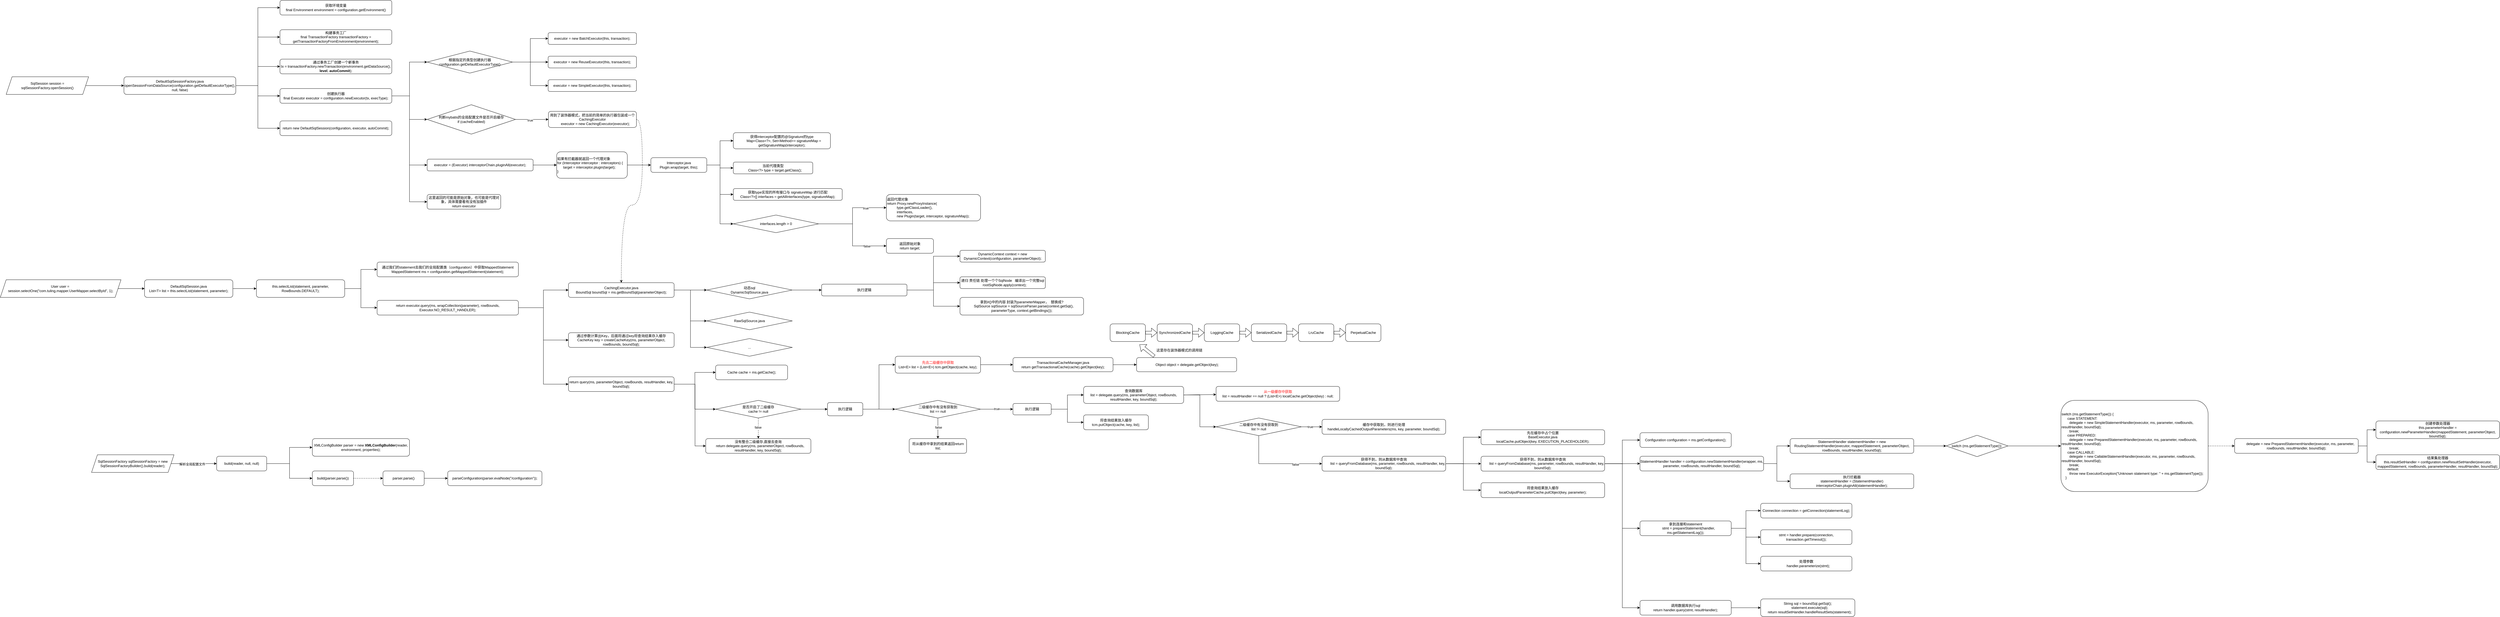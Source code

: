 <mxfile version="16.2.2" type="github">
  <diagram id="3BT-AjpINTrtdqSdUJcH" name="第 1 页">
    <mxGraphModel dx="3390" dy="667" grid="1" gridSize="10" guides="1" tooltips="1" connect="1" arrows="1" fold="1" page="1" pageScale="1" pageWidth="2339" pageHeight="3300" math="0" shadow="0">
      <root>
        <mxCell id="0" />
        <mxCell id="1" parent="0" />
        <mxCell id="WJADcjosmOGT2jdmS7W--5" style="edgeStyle=orthogonalEdgeStyle;rounded=0;orthogonalLoop=1;jettySize=auto;html=1;exitX=1;exitY=0.5;exitDx=0;exitDy=0;" edge="1" parent="1" source="WJADcjosmOGT2jdmS7W--1" target="WJADcjosmOGT2jdmS7W--4">
          <mxGeometry relative="1" as="geometry" />
        </mxCell>
        <mxCell id="WJADcjosmOGT2jdmS7W--15" value="解析全局配置文件" style="edgeLabel;html=1;align=center;verticalAlign=middle;resizable=0;points=[];" vertex="1" connectable="0" parent="WJADcjosmOGT2jdmS7W--5">
          <mxGeometry x="-0.078" y="-2" relative="1" as="geometry">
            <mxPoint as="offset" />
          </mxGeometry>
        </mxCell>
        <mxCell id="WJADcjosmOGT2jdmS7W--1" value="SqlSessionFactory sqlSessionFactory = new SqlSessionFactoryBuilder().build(reader);" style="shape=parallelogram;perimeter=parallelogramPerimeter;whiteSpace=wrap;html=1;fixedSize=1;" vertex="1" parent="1">
          <mxGeometry x="110" y="2005" width="280" height="60" as="geometry" />
        </mxCell>
        <mxCell id="WJADcjosmOGT2jdmS7W--7" style="edgeStyle=orthogonalEdgeStyle;rounded=0;orthogonalLoop=1;jettySize=auto;html=1;exitX=1;exitY=0.5;exitDx=0;exitDy=0;entryX=0;entryY=0.5;entryDx=0;entryDy=0;" edge="1" parent="1" source="WJADcjosmOGT2jdmS7W--4" target="WJADcjosmOGT2jdmS7W--6">
          <mxGeometry relative="1" as="geometry" />
        </mxCell>
        <mxCell id="WJADcjosmOGT2jdmS7W--9" style="edgeStyle=orthogonalEdgeStyle;rounded=0;orthogonalLoop=1;jettySize=auto;html=1;exitX=1;exitY=0.5;exitDx=0;exitDy=0;entryX=0;entryY=0.5;entryDx=0;entryDy=0;" edge="1" parent="1" source="WJADcjosmOGT2jdmS7W--4" target="WJADcjosmOGT2jdmS7W--8">
          <mxGeometry relative="1" as="geometry" />
        </mxCell>
        <mxCell id="WJADcjosmOGT2jdmS7W--4" value="build(reader, null, null)" style="rounded=1;whiteSpace=wrap;html=1;" vertex="1" parent="1">
          <mxGeometry x="535" y="2010" width="170" height="50" as="geometry" />
        </mxCell>
        <mxCell id="WJADcjosmOGT2jdmS7W--6" value="XMLConfigBuilder parser = new &lt;b&gt;XMLConfigBuilder&lt;/b&gt;(reader, environment, properties);" style="rounded=1;whiteSpace=wrap;html=1;" vertex="1" parent="1">
          <mxGeometry x="860" y="1950" width="330" height="60" as="geometry" />
        </mxCell>
        <mxCell id="WJADcjosmOGT2jdmS7W--12" style="edgeStyle=orthogonalEdgeStyle;rounded=0;orthogonalLoop=1;jettySize=auto;html=1;exitX=1;exitY=0.5;exitDx=0;exitDy=0;dashed=1;" edge="1" parent="1" source="WJADcjosmOGT2jdmS7W--8" target="WJADcjosmOGT2jdmS7W--10">
          <mxGeometry relative="1" as="geometry" />
        </mxCell>
        <mxCell id="WJADcjosmOGT2jdmS7W--8" value="build(parser.parse())" style="rounded=1;whiteSpace=wrap;html=1;" vertex="1" parent="1">
          <mxGeometry x="860" y="2060" width="140" height="50" as="geometry" />
        </mxCell>
        <mxCell id="WJADcjosmOGT2jdmS7W--14" style="edgeStyle=orthogonalEdgeStyle;rounded=0;orthogonalLoop=1;jettySize=auto;html=1;exitX=1;exitY=0.5;exitDx=0;exitDy=0;entryX=0;entryY=0.5;entryDx=0;entryDy=0;" edge="1" parent="1" source="WJADcjosmOGT2jdmS7W--10" target="WJADcjosmOGT2jdmS7W--13">
          <mxGeometry relative="1" as="geometry" />
        </mxCell>
        <mxCell id="WJADcjosmOGT2jdmS7W--10" value="parser.parse()" style="rounded=1;whiteSpace=wrap;html=1;" vertex="1" parent="1">
          <mxGeometry x="1100" y="2060" width="140" height="50" as="geometry" />
        </mxCell>
        <mxCell id="WJADcjosmOGT2jdmS7W--13" value="parseConfiguration(parser.evalNode(&quot;/configuration&quot;));" style="rounded=1;whiteSpace=wrap;html=1;" vertex="1" parent="1">
          <mxGeometry x="1320" y="2060" width="320" height="50" as="geometry" />
        </mxCell>
        <mxCell id="WJADcjosmOGT2jdmS7W--18" style="edgeStyle=orthogonalEdgeStyle;rounded=0;orthogonalLoop=1;jettySize=auto;html=1;exitX=1;exitY=0.5;exitDx=0;exitDy=0;entryX=0;entryY=0.5;entryDx=0;entryDy=0;" edge="1" parent="1" source="WJADcjosmOGT2jdmS7W--16" target="WJADcjosmOGT2jdmS7W--17">
          <mxGeometry relative="1" as="geometry" />
        </mxCell>
        <mxCell id="WJADcjosmOGT2jdmS7W--16" value="SqlSession session = sqlSessionFactory.openSession()" style="shape=parallelogram;perimeter=parallelogramPerimeter;whiteSpace=wrap;html=1;fixedSize=1;" vertex="1" parent="1">
          <mxGeometry x="-180" y="720" width="280" height="60" as="geometry" />
        </mxCell>
        <mxCell id="WJADcjosmOGT2jdmS7W--20" style="edgeStyle=orthogonalEdgeStyle;rounded=0;orthogonalLoop=1;jettySize=auto;html=1;exitX=1;exitY=0.5;exitDx=0;exitDy=0;entryX=0;entryY=0.5;entryDx=0;entryDy=0;" edge="1" parent="1" source="WJADcjosmOGT2jdmS7W--17" target="WJADcjosmOGT2jdmS7W--19">
          <mxGeometry relative="1" as="geometry" />
        </mxCell>
        <mxCell id="WJADcjosmOGT2jdmS7W--22" style="edgeStyle=orthogonalEdgeStyle;rounded=0;orthogonalLoop=1;jettySize=auto;html=1;exitX=1;exitY=0.5;exitDx=0;exitDy=0;entryX=0;entryY=0.5;entryDx=0;entryDy=0;" edge="1" parent="1" source="WJADcjosmOGT2jdmS7W--17" target="WJADcjosmOGT2jdmS7W--21">
          <mxGeometry relative="1" as="geometry" />
        </mxCell>
        <mxCell id="WJADcjosmOGT2jdmS7W--24" style="edgeStyle=orthogonalEdgeStyle;rounded=0;orthogonalLoop=1;jettySize=auto;html=1;exitX=1;exitY=0.5;exitDx=0;exitDy=0;entryX=0;entryY=0.5;entryDx=0;entryDy=0;" edge="1" parent="1" source="WJADcjosmOGT2jdmS7W--17" target="WJADcjosmOGT2jdmS7W--23">
          <mxGeometry relative="1" as="geometry" />
        </mxCell>
        <mxCell id="WJADcjosmOGT2jdmS7W--27" style="edgeStyle=orthogonalEdgeStyle;rounded=0;orthogonalLoop=1;jettySize=auto;html=1;exitX=1;exitY=0.5;exitDx=0;exitDy=0;" edge="1" parent="1" source="WJADcjosmOGT2jdmS7W--17" target="WJADcjosmOGT2jdmS7W--25">
          <mxGeometry relative="1" as="geometry" />
        </mxCell>
        <mxCell id="WJADcjosmOGT2jdmS7W--28" style="edgeStyle=orthogonalEdgeStyle;rounded=0;orthogonalLoop=1;jettySize=auto;html=1;exitX=1;exitY=0.5;exitDx=0;exitDy=0;entryX=0;entryY=0.5;entryDx=0;entryDy=0;" edge="1" parent="1" source="WJADcjosmOGT2jdmS7W--17" target="WJADcjosmOGT2jdmS7W--26">
          <mxGeometry relative="1" as="geometry" />
        </mxCell>
        <mxCell id="WJADcjosmOGT2jdmS7W--17" value="DefaultSqlSessionFactory.java&lt;br&gt;openSessionFromDataSource(configuration.getDefaultExecutorType(), null, false)" style="rounded=1;whiteSpace=wrap;html=1;" vertex="1" parent="1">
          <mxGeometry x="220" y="720" width="380" height="60" as="geometry" />
        </mxCell>
        <mxCell id="WJADcjosmOGT2jdmS7W--19" value="获取环境变量&lt;br&gt;final Environment environment = configuration.getEnvironment()" style="rounded=1;whiteSpace=wrap;html=1;" vertex="1" parent="1">
          <mxGeometry x="750" y="460" width="380" height="50" as="geometry" />
        </mxCell>
        <mxCell id="WJADcjosmOGT2jdmS7W--21" value="构建事务工厂&lt;br&gt;final TransactionFactory transactionFactory = getTransactionFactoryFromEnvironment(environment);" style="rounded=1;whiteSpace=wrap;html=1;" vertex="1" parent="1">
          <mxGeometry x="750" y="560" width="380" height="50" as="geometry" />
        </mxCell>
        <mxCell id="WJADcjosmOGT2jdmS7W--23" value="通过事务工厂创建一个新事务&lt;br&gt;tx = transactionFactory.newTransaction(environment.getDataSource(), &lt;b&gt;level&lt;/b&gt;, &lt;b&gt;autoCommit&lt;/b&gt;);" style="rounded=1;whiteSpace=wrap;html=1;" vertex="1" parent="1">
          <mxGeometry x="750" y="660" width="380" height="50" as="geometry" />
        </mxCell>
        <mxCell id="WJADcjosmOGT2jdmS7W--30" style="edgeStyle=orthogonalEdgeStyle;rounded=0;orthogonalLoop=1;jettySize=auto;html=1;exitX=1;exitY=0.5;exitDx=0;exitDy=0;entryX=0;entryY=0.5;entryDx=0;entryDy=0;" edge="1" parent="1" source="WJADcjosmOGT2jdmS7W--25" target="WJADcjosmOGT2jdmS7W--31">
          <mxGeometry relative="1" as="geometry" />
        </mxCell>
        <mxCell id="WJADcjosmOGT2jdmS7W--38" style="edgeStyle=orthogonalEdgeStyle;rounded=0;orthogonalLoop=1;jettySize=auto;html=1;exitX=1;exitY=0.5;exitDx=0;exitDy=0;entryX=0;entryY=0.5;entryDx=0;entryDy=0;" edge="1" parent="1" source="WJADcjosmOGT2jdmS7W--25" target="WJADcjosmOGT2jdmS7W--37">
          <mxGeometry relative="1" as="geometry" />
        </mxCell>
        <mxCell id="WJADcjosmOGT2jdmS7W--44" style="edgeStyle=orthogonalEdgeStyle;rounded=0;orthogonalLoop=1;jettySize=auto;html=1;exitX=1;exitY=0.5;exitDx=0;exitDy=0;entryX=0;entryY=0.5;entryDx=0;entryDy=0;" edge="1" parent="1" source="WJADcjosmOGT2jdmS7W--25" target="WJADcjosmOGT2jdmS7W--45">
          <mxGeometry relative="1" as="geometry">
            <mxPoint x="1380" y="1060" as="targetPoint" />
          </mxGeometry>
        </mxCell>
        <mxCell id="WJADcjosmOGT2jdmS7W--65" style="edgeStyle=orthogonalEdgeStyle;rounded=0;orthogonalLoop=1;jettySize=auto;html=1;exitX=1;exitY=0.5;exitDx=0;exitDy=0;entryX=0;entryY=0.5;entryDx=0;entryDy=0;" edge="1" parent="1" source="WJADcjosmOGT2jdmS7W--25" target="WJADcjosmOGT2jdmS7W--64">
          <mxGeometry relative="1" as="geometry" />
        </mxCell>
        <mxCell id="WJADcjosmOGT2jdmS7W--25" value="创建执行器&lt;br&gt;final Executor executor = configuration.newExecutor(tx, execType);" style="rounded=1;whiteSpace=wrap;html=1;" vertex="1" parent="1">
          <mxGeometry x="750" y="760" width="380" height="50" as="geometry" />
        </mxCell>
        <mxCell id="WJADcjosmOGT2jdmS7W--26" value="return new DefaultSqlSession(configuration, executor, autoCommit);" style="rounded=1;whiteSpace=wrap;html=1;" vertex="1" parent="1">
          <mxGeometry x="750" y="870" width="380" height="50" as="geometry" />
        </mxCell>
        <mxCell id="WJADcjosmOGT2jdmS7W--29" value="executor = new BatchExecutor(this, transaction);" style="rounded=1;whiteSpace=wrap;html=1;" vertex="1" parent="1">
          <mxGeometry x="1661" y="570" width="300" height="40" as="geometry" />
        </mxCell>
        <mxCell id="WJADcjosmOGT2jdmS7W--32" style="edgeStyle=orthogonalEdgeStyle;rounded=0;orthogonalLoop=1;jettySize=auto;html=1;exitX=1;exitY=0.5;exitDx=0;exitDy=0;entryX=0;entryY=0.5;entryDx=0;entryDy=0;" edge="1" parent="1" source="WJADcjosmOGT2jdmS7W--31" target="WJADcjosmOGT2jdmS7W--29">
          <mxGeometry relative="1" as="geometry" />
        </mxCell>
        <mxCell id="WJADcjosmOGT2jdmS7W--35" style="edgeStyle=orthogonalEdgeStyle;rounded=0;orthogonalLoop=1;jettySize=auto;html=1;exitX=1;exitY=0.5;exitDx=0;exitDy=0;entryX=0;entryY=0.5;entryDx=0;entryDy=0;" edge="1" parent="1" source="WJADcjosmOGT2jdmS7W--31" target="WJADcjosmOGT2jdmS7W--33">
          <mxGeometry relative="1" as="geometry" />
        </mxCell>
        <mxCell id="WJADcjosmOGT2jdmS7W--36" style="edgeStyle=orthogonalEdgeStyle;rounded=0;orthogonalLoop=1;jettySize=auto;html=1;exitX=1;exitY=0.5;exitDx=0;exitDy=0;entryX=0;entryY=0.5;entryDx=0;entryDy=0;" edge="1" parent="1" source="WJADcjosmOGT2jdmS7W--31" target="WJADcjosmOGT2jdmS7W--34">
          <mxGeometry relative="1" as="geometry" />
        </mxCell>
        <mxCell id="WJADcjosmOGT2jdmS7W--31" value="根据指定的类型创建执行器&lt;br&gt;configuration.getDefaultExecutorType()" style="rhombus;whiteSpace=wrap;html=1;" vertex="1" parent="1">
          <mxGeometry x="1250" y="632.5" width="290" height="75" as="geometry" />
        </mxCell>
        <mxCell id="WJADcjosmOGT2jdmS7W--33" value="executor = new ReuseExecutor(this, transaction);" style="rounded=1;whiteSpace=wrap;html=1;" vertex="1" parent="1">
          <mxGeometry x="1661" y="650" width="300" height="40" as="geometry" />
        </mxCell>
        <mxCell id="WJADcjosmOGT2jdmS7W--34" value="executor = new SimpleExecutor(this, transaction);" style="rounded=1;whiteSpace=wrap;html=1;" vertex="1" parent="1">
          <mxGeometry x="1661" y="730" width="300" height="40" as="geometry" />
        </mxCell>
        <mxCell id="WJADcjosmOGT2jdmS7W--40" style="edgeStyle=orthogonalEdgeStyle;rounded=0;orthogonalLoop=1;jettySize=auto;html=1;exitX=1;exitY=0.5;exitDx=0;exitDy=0;entryX=0;entryY=0.5;entryDx=0;entryDy=0;" edge="1" parent="1" source="WJADcjosmOGT2jdmS7W--37" target="WJADcjosmOGT2jdmS7W--39">
          <mxGeometry relative="1" as="geometry" />
        </mxCell>
        <mxCell id="WJADcjosmOGT2jdmS7W--41" value="true" style="edgeLabel;html=1;align=center;verticalAlign=middle;resizable=0;points=[];" vertex="1" connectable="0" parent="WJADcjosmOGT2jdmS7W--40">
          <mxGeometry x="-0.117" y="-3" relative="1" as="geometry">
            <mxPoint as="offset" />
          </mxGeometry>
        </mxCell>
        <mxCell id="WJADcjosmOGT2jdmS7W--37" value="判断mybatis的全局配置文件是否开启缓存&lt;br&gt;if (cacheEnabled)" style="rhombus;whiteSpace=wrap;html=1;" vertex="1" parent="1">
          <mxGeometry x="1250" y="815" width="300" height="100" as="geometry" />
        </mxCell>
        <mxCell id="WJADcjosmOGT2jdmS7W--145" style="edgeStyle=orthogonalEdgeStyle;rounded=0;orthogonalLoop=1;jettySize=auto;html=1;exitX=1;exitY=0.5;exitDx=0;exitDy=0;curved=1;dashed=1;" edge="1" parent="1" source="WJADcjosmOGT2jdmS7W--39" target="WJADcjosmOGT2jdmS7W--76">
          <mxGeometry relative="1" as="geometry" />
        </mxCell>
        <mxCell id="WJADcjosmOGT2jdmS7W--39" value="用到了装饰器模式，&lt;span&gt;把当前的简单的执行器包装成一个CachingExecutor&lt;/span&gt;&lt;div&gt;&amp;nbsp; &amp;nbsp; &amp;nbsp; executor = new CachingExecutor(executor);&lt;/div&gt;" style="rounded=1;whiteSpace=wrap;html=1;" vertex="1" parent="1">
          <mxGeometry x="1662" y="837.5" width="299" height="55" as="geometry" />
        </mxCell>
        <mxCell id="WJADcjosmOGT2jdmS7W--47" style="edgeStyle=orthogonalEdgeStyle;rounded=0;orthogonalLoop=1;jettySize=auto;html=1;exitX=1;exitY=0.5;exitDx=0;exitDy=0;" edge="1" parent="1" source="WJADcjosmOGT2jdmS7W--45" target="WJADcjosmOGT2jdmS7W--46">
          <mxGeometry relative="1" as="geometry" />
        </mxCell>
        <mxCell id="WJADcjosmOGT2jdmS7W--45" value="executor = (Executor) interceptorChain.pluginAll(executor);" style="rounded=1;whiteSpace=wrap;html=1;" vertex="1" parent="1">
          <mxGeometry x="1250" y="1000" width="360" height="40" as="geometry" />
        </mxCell>
        <mxCell id="WJADcjosmOGT2jdmS7W--49" style="edgeStyle=orthogonalEdgeStyle;rounded=0;orthogonalLoop=1;jettySize=auto;html=1;exitX=1;exitY=0.5;exitDx=0;exitDy=0;" edge="1" parent="1" source="WJADcjosmOGT2jdmS7W--46" target="WJADcjosmOGT2jdmS7W--48">
          <mxGeometry relative="1" as="geometry" />
        </mxCell>
        <mxCell id="WJADcjosmOGT2jdmS7W--46" value="&lt;div&gt;如果有拦截器就返回一个代理对象&lt;/div&gt;&lt;div&gt;for (Interceptor interceptor : interceptors) {&lt;/div&gt;&lt;div&gt;&amp;nbsp; &amp;nbsp; &amp;nbsp; target = interceptor.plugin(target);&lt;/div&gt;&lt;div&gt;}&lt;/div&gt;" style="rounded=1;whiteSpace=wrap;html=1;align=left;" vertex="1" parent="1">
          <mxGeometry x="1690" y="975" width="240" height="90" as="geometry" />
        </mxCell>
        <mxCell id="WJADcjosmOGT2jdmS7W--54" style="edgeStyle=orthogonalEdgeStyle;rounded=0;orthogonalLoop=1;jettySize=auto;html=1;exitX=1;exitY=0.5;exitDx=0;exitDy=0;entryX=0;entryY=0.5;entryDx=0;entryDy=0;" edge="1" parent="1" source="WJADcjosmOGT2jdmS7W--48" target="WJADcjosmOGT2jdmS7W--50">
          <mxGeometry relative="1" as="geometry" />
        </mxCell>
        <mxCell id="WJADcjosmOGT2jdmS7W--55" style="edgeStyle=orthogonalEdgeStyle;rounded=0;orthogonalLoop=1;jettySize=auto;html=1;exitX=1;exitY=0.5;exitDx=0;exitDy=0;" edge="1" parent="1" source="WJADcjosmOGT2jdmS7W--48" target="WJADcjosmOGT2jdmS7W--51">
          <mxGeometry relative="1" as="geometry" />
        </mxCell>
        <mxCell id="WJADcjosmOGT2jdmS7W--56" style="edgeStyle=orthogonalEdgeStyle;rounded=0;orthogonalLoop=1;jettySize=auto;html=1;exitX=1;exitY=0.5;exitDx=0;exitDy=0;entryX=0;entryY=0.5;entryDx=0;entryDy=0;" edge="1" parent="1" source="WJADcjosmOGT2jdmS7W--48" target="WJADcjosmOGT2jdmS7W--53">
          <mxGeometry relative="1" as="geometry" />
        </mxCell>
        <mxCell id="WJADcjosmOGT2jdmS7W--57" style="edgeStyle=orthogonalEdgeStyle;rounded=0;orthogonalLoop=1;jettySize=auto;html=1;exitX=1;exitY=0.5;exitDx=0;exitDy=0;entryX=0;entryY=0.5;entryDx=0;entryDy=0;" edge="1" parent="1" source="WJADcjosmOGT2jdmS7W--48" target="WJADcjosmOGT2jdmS7W--52">
          <mxGeometry relative="1" as="geometry" />
        </mxCell>
        <mxCell id="WJADcjosmOGT2jdmS7W--48" value="Interceptor.java&lt;br&gt;Plugin.wrap(target, this);" style="rounded=1;whiteSpace=wrap;html=1;" vertex="1" parent="1">
          <mxGeometry x="2010" y="995" width="190" height="50" as="geometry" />
        </mxCell>
        <mxCell id="WJADcjosmOGT2jdmS7W--50" value="&lt;div&gt;获得interceptor配置的@Signature的type&lt;/div&gt;&lt;div&gt;&amp;nbsp; &amp;nbsp; Map&amp;lt;Class&amp;lt;?&amp;gt;, Set&amp;lt;Method&amp;gt;&amp;gt; signatureMap = getSignatureMap(interceptor);&lt;/div&gt;" style="rounded=1;whiteSpace=wrap;html=1;" vertex="1" parent="1">
          <mxGeometry x="2290" y="910" width="330" height="55" as="geometry" />
        </mxCell>
        <mxCell id="WJADcjosmOGT2jdmS7W--51" value="&lt;div&gt;当前代理类型&lt;/div&gt;&lt;div&gt;&amp;nbsp; &amp;nbsp; Class&amp;lt;?&amp;gt; type = target.getClass();&lt;/div&gt;" style="rounded=1;whiteSpace=wrap;html=1;" vertex="1" parent="1">
          <mxGeometry x="2290" y="1010" width="270" height="40" as="geometry" />
        </mxCell>
        <mxCell id="WJADcjosmOGT2jdmS7W--59" style="edgeStyle=orthogonalEdgeStyle;rounded=0;orthogonalLoop=1;jettySize=auto;html=1;exitX=1;exitY=0.5;exitDx=0;exitDy=0;" edge="1" parent="1" source="WJADcjosmOGT2jdmS7W--52" target="WJADcjosmOGT2jdmS7W--58">
          <mxGeometry relative="1" as="geometry" />
        </mxCell>
        <mxCell id="WJADcjosmOGT2jdmS7W--60" value="true" style="edgeLabel;html=1;align=center;verticalAlign=middle;resizable=0;points=[];" vertex="1" connectable="0" parent="WJADcjosmOGT2jdmS7W--59">
          <mxGeometry x="0.509" y="-2" relative="1" as="geometry">
            <mxPoint as="offset" />
          </mxGeometry>
        </mxCell>
        <mxCell id="WJADcjosmOGT2jdmS7W--62" style="edgeStyle=orthogonalEdgeStyle;rounded=0;orthogonalLoop=1;jettySize=auto;html=1;exitX=1;exitY=0.5;exitDx=0;exitDy=0;entryX=0;entryY=0.5;entryDx=0;entryDy=0;" edge="1" parent="1" source="WJADcjosmOGT2jdmS7W--52" target="WJADcjosmOGT2jdmS7W--61">
          <mxGeometry relative="1" as="geometry" />
        </mxCell>
        <mxCell id="WJADcjosmOGT2jdmS7W--63" value="false" style="edgeLabel;html=1;align=center;verticalAlign=middle;resizable=0;points=[];" vertex="1" connectable="0" parent="WJADcjosmOGT2jdmS7W--62">
          <mxGeometry x="0.567" y="-1" relative="1" as="geometry">
            <mxPoint as="offset" />
          </mxGeometry>
        </mxCell>
        <mxCell id="WJADcjosmOGT2jdmS7W--52" value="interfaces.length &amp;gt; 0" style="rhombus;whiteSpace=wrap;html=1;" vertex="1" parent="1">
          <mxGeometry x="2290" y="1190" width="290" height="60" as="geometry" />
        </mxCell>
        <mxCell id="WJADcjosmOGT2jdmS7W--53" value="获取type实现的所有接口与 signatureMap 进行匹配&lt;br&gt;Class&amp;lt;?&amp;gt;[] interfaces = getAllInterfaces(type, signatureMap);" style="rounded=1;whiteSpace=wrap;html=1;" vertex="1" parent="1">
          <mxGeometry x="2290" y="1100" width="370" height="40" as="geometry" />
        </mxCell>
        <mxCell id="WJADcjosmOGT2jdmS7W--58" value="&lt;div&gt;返回代理对象&lt;/div&gt;&lt;div&gt;return Proxy.newProxyInstance(&lt;/div&gt;&lt;div&gt;&amp;nbsp; &amp;nbsp; &amp;nbsp; &amp;nbsp; &amp;nbsp; type.getClassLoader(),&lt;/div&gt;&lt;div&gt;&amp;nbsp; &amp;nbsp; &amp;nbsp; &amp;nbsp; &amp;nbsp; interfaces,&lt;/div&gt;&lt;div&gt;&amp;nbsp; &amp;nbsp; &amp;nbsp; &amp;nbsp; &amp;nbsp; new Plugin(target, interceptor, signatureMap));&lt;/div&gt;" style="rounded=1;whiteSpace=wrap;html=1;align=left;" vertex="1" parent="1">
          <mxGeometry x="2810" y="1120" width="320" height="90" as="geometry" />
        </mxCell>
        <mxCell id="WJADcjosmOGT2jdmS7W--61" value="返回原始对象&lt;br&gt;return target;" style="rounded=1;whiteSpace=wrap;html=1;" vertex="1" parent="1">
          <mxGeometry x="2810" y="1270" width="160" height="50" as="geometry" />
        </mxCell>
        <mxCell id="WJADcjosmOGT2jdmS7W--64" value="这里返回的可能是原始对象，也可能是代理对象，具体需要看有没有加插件&lt;br&gt;return executor" style="rounded=1;whiteSpace=wrap;html=1;" vertex="1" parent="1">
          <mxGeometry x="1250" y="1120" width="250" height="50" as="geometry" />
        </mxCell>
        <mxCell id="WJADcjosmOGT2jdmS7W--69" style="edgeStyle=orthogonalEdgeStyle;rounded=0;orthogonalLoop=1;jettySize=auto;html=1;exitX=1;exitY=0.5;exitDx=0;exitDy=0;entryX=0;entryY=0.5;entryDx=0;entryDy=0;" edge="1" parent="1" source="WJADcjosmOGT2jdmS7W--67" target="WJADcjosmOGT2jdmS7W--68">
          <mxGeometry relative="1" as="geometry" />
        </mxCell>
        <mxCell id="WJADcjosmOGT2jdmS7W--67" value="User user =&amp;nbsp; session.selectOne(&quot;com.tuling.mapper.UserMapper.selectById&quot;, 1);" style="shape=parallelogram;perimeter=parallelogramPerimeter;whiteSpace=wrap;html=1;fixedSize=1;" vertex="1" parent="1">
          <mxGeometry x="-200" y="1410" width="410" height="60" as="geometry" />
        </mxCell>
        <mxCell id="WJADcjosmOGT2jdmS7W--71" style="edgeStyle=orthogonalEdgeStyle;rounded=0;orthogonalLoop=1;jettySize=auto;html=1;exitX=1;exitY=0.5;exitDx=0;exitDy=0;" edge="1" parent="1" source="WJADcjosmOGT2jdmS7W--68" target="WJADcjosmOGT2jdmS7W--70">
          <mxGeometry relative="1" as="geometry" />
        </mxCell>
        <mxCell id="WJADcjosmOGT2jdmS7W--68" value="DefaultSqlSession.java&lt;br&gt;List&amp;lt;T&amp;gt; list = this.selectList(statement, parameter);" style="rounded=1;whiteSpace=wrap;html=1;" vertex="1" parent="1">
          <mxGeometry x="290" y="1410" width="300" height="60" as="geometry" />
        </mxCell>
        <mxCell id="WJADcjosmOGT2jdmS7W--73" style="edgeStyle=orthogonalEdgeStyle;rounded=0;orthogonalLoop=1;jettySize=auto;html=1;exitX=1;exitY=0.5;exitDx=0;exitDy=0;entryX=0;entryY=0.5;entryDx=0;entryDy=0;" edge="1" parent="1" source="WJADcjosmOGT2jdmS7W--70" target="WJADcjosmOGT2jdmS7W--72">
          <mxGeometry relative="1" as="geometry" />
        </mxCell>
        <mxCell id="WJADcjosmOGT2jdmS7W--75" style="edgeStyle=orthogonalEdgeStyle;rounded=0;orthogonalLoop=1;jettySize=auto;html=1;exitX=1;exitY=0.5;exitDx=0;exitDy=0;entryX=0;entryY=0.5;entryDx=0;entryDy=0;" edge="1" parent="1" source="WJADcjosmOGT2jdmS7W--70" target="WJADcjosmOGT2jdmS7W--74">
          <mxGeometry relative="1" as="geometry" />
        </mxCell>
        <mxCell id="WJADcjosmOGT2jdmS7W--70" value="this.selectList(statement, parameter, RowBounds.DEFAULT);" style="rounded=1;whiteSpace=wrap;html=1;" vertex="1" parent="1">
          <mxGeometry x="670" y="1410" width="300" height="60" as="geometry" />
        </mxCell>
        <mxCell id="WJADcjosmOGT2jdmS7W--72" value="通过我们的statement去我们的全局配置类（configuration）中获取MappedStatement&lt;br&gt;MappedStatement ms = configuration.getMappedStatement(statement);" style="rounded=1;whiteSpace=wrap;html=1;" vertex="1" parent="1">
          <mxGeometry x="1080" y="1350" width="480" height="50" as="geometry" />
        </mxCell>
        <mxCell id="WJADcjosmOGT2jdmS7W--78" style="edgeStyle=orthogonalEdgeStyle;rounded=0;orthogonalLoop=1;jettySize=auto;html=1;exitX=1;exitY=0.5;exitDx=0;exitDy=0;entryX=0;entryY=0.5;entryDx=0;entryDy=0;" edge="1" parent="1" source="WJADcjosmOGT2jdmS7W--74" target="WJADcjosmOGT2jdmS7W--76">
          <mxGeometry relative="1" as="geometry" />
        </mxCell>
        <mxCell id="WJADcjosmOGT2jdmS7W--97" style="edgeStyle=orthogonalEdgeStyle;rounded=0;orthogonalLoop=1;jettySize=auto;html=1;exitX=1;exitY=0.5;exitDx=0;exitDy=0;entryX=0;entryY=0.5;entryDx=0;entryDy=0;" edge="1" parent="1" source="WJADcjosmOGT2jdmS7W--74" target="WJADcjosmOGT2jdmS7W--96">
          <mxGeometry relative="1" as="geometry" />
        </mxCell>
        <mxCell id="WJADcjosmOGT2jdmS7W--99" style="edgeStyle=orthogonalEdgeStyle;rounded=0;orthogonalLoop=1;jettySize=auto;html=1;exitX=1;exitY=0.5;exitDx=0;exitDy=0;entryX=0;entryY=0.5;entryDx=0;entryDy=0;" edge="1" parent="1" source="WJADcjosmOGT2jdmS7W--74" target="WJADcjosmOGT2jdmS7W--98">
          <mxGeometry relative="1" as="geometry" />
        </mxCell>
        <mxCell id="WJADcjosmOGT2jdmS7W--74" value="return executor.query(ms, wrapCollection(parameter), rowBounds, Executor.NO_RESULT_HANDLER);" style="rounded=1;whiteSpace=wrap;html=1;" vertex="1" parent="1">
          <mxGeometry x="1080" y="1480" width="480" height="50" as="geometry" />
        </mxCell>
        <mxCell id="WJADcjosmOGT2jdmS7W--84" style="edgeStyle=orthogonalEdgeStyle;rounded=0;orthogonalLoop=1;jettySize=auto;html=1;exitX=1;exitY=0.5;exitDx=0;exitDy=0;entryX=0;entryY=0.5;entryDx=0;entryDy=0;" edge="1" parent="1" source="WJADcjosmOGT2jdmS7W--76" target="WJADcjosmOGT2jdmS7W--81">
          <mxGeometry relative="1" as="geometry" />
        </mxCell>
        <mxCell id="WJADcjosmOGT2jdmS7W--85" style="edgeStyle=orthogonalEdgeStyle;rounded=0;orthogonalLoop=1;jettySize=auto;html=1;exitX=1;exitY=0.5;exitDx=0;exitDy=0;entryX=0;entryY=0.5;entryDx=0;entryDy=0;" edge="1" parent="1" source="WJADcjosmOGT2jdmS7W--76" target="WJADcjosmOGT2jdmS7W--82">
          <mxGeometry relative="1" as="geometry" />
        </mxCell>
        <mxCell id="WJADcjosmOGT2jdmS7W--87" style="edgeStyle=orthogonalEdgeStyle;rounded=0;orthogonalLoop=1;jettySize=auto;html=1;exitX=1;exitY=0.5;exitDx=0;exitDy=0;entryX=0;entryY=0.5;entryDx=0;entryDy=0;" edge="1" parent="1" source="WJADcjosmOGT2jdmS7W--76" target="WJADcjosmOGT2jdmS7W--86">
          <mxGeometry relative="1" as="geometry" />
        </mxCell>
        <mxCell id="WJADcjosmOGT2jdmS7W--76" value="CachingExecutor.java&lt;br&gt;BoundSql boundSql = ms.getBoundSql(parameterObject);" style="rounded=1;whiteSpace=wrap;html=1;" vertex="1" parent="1">
          <mxGeometry x="1730" y="1420" width="359" height="50" as="geometry" />
        </mxCell>
        <mxCell id="WJADcjosmOGT2jdmS7W--91" style="edgeStyle=orthogonalEdgeStyle;rounded=0;orthogonalLoop=1;jettySize=auto;html=1;exitX=1;exitY=0.5;exitDx=0;exitDy=0;entryX=0;entryY=0.5;entryDx=0;entryDy=0;" edge="1" parent="1" source="WJADcjosmOGT2jdmS7W--79" target="WJADcjosmOGT2jdmS7W--90">
          <mxGeometry relative="1" as="geometry" />
        </mxCell>
        <mxCell id="WJADcjosmOGT2jdmS7W--93" style="edgeStyle=orthogonalEdgeStyle;rounded=0;orthogonalLoop=1;jettySize=auto;html=1;exitX=1;exitY=0.5;exitDx=0;exitDy=0;entryX=0;entryY=0.5;entryDx=0;entryDy=0;" edge="1" parent="1" source="WJADcjosmOGT2jdmS7W--79" target="WJADcjosmOGT2jdmS7W--92">
          <mxGeometry relative="1" as="geometry" />
        </mxCell>
        <mxCell id="WJADcjosmOGT2jdmS7W--95" style="edgeStyle=orthogonalEdgeStyle;rounded=0;orthogonalLoop=1;jettySize=auto;html=1;exitX=1;exitY=0.5;exitDx=0;exitDy=0;entryX=0;entryY=0.5;entryDx=0;entryDy=0;" edge="1" parent="1" source="WJADcjosmOGT2jdmS7W--79" target="WJADcjosmOGT2jdmS7W--94">
          <mxGeometry relative="1" as="geometry" />
        </mxCell>
        <mxCell id="WJADcjosmOGT2jdmS7W--79" value="执行逻辑" style="rounded=1;whiteSpace=wrap;html=1;" vertex="1" parent="1">
          <mxGeometry x="2590" y="1425" width="290" height="40" as="geometry" />
        </mxCell>
        <mxCell id="WJADcjosmOGT2jdmS7W--88" style="edgeStyle=orthogonalEdgeStyle;rounded=0;orthogonalLoop=1;jettySize=auto;html=1;exitX=1;exitY=0.5;exitDx=0;exitDy=0;entryX=0;entryY=0.5;entryDx=0;entryDy=0;" edge="1" parent="1" source="WJADcjosmOGT2jdmS7W--81" target="WJADcjosmOGT2jdmS7W--79">
          <mxGeometry relative="1" as="geometry" />
        </mxCell>
        <mxCell id="WJADcjosmOGT2jdmS7W--81" value="动态sql&lt;br&gt;DynamicSqlSource.java" style="rhombus;whiteSpace=wrap;html=1;" vertex="1" parent="1">
          <mxGeometry x="2200" y="1415" width="290" height="60" as="geometry" />
        </mxCell>
        <mxCell id="WJADcjosmOGT2jdmS7W--82" value="RawSqlSource.java" style="rhombus;whiteSpace=wrap;html=1;" vertex="1" parent="1">
          <mxGeometry x="2200" y="1520" width="290" height="60" as="geometry" />
        </mxCell>
        <mxCell id="WJADcjosmOGT2jdmS7W--86" value="..." style="rhombus;whiteSpace=wrap;html=1;" vertex="1" parent="1">
          <mxGeometry x="2200" y="1610" width="290" height="60" as="geometry" />
        </mxCell>
        <mxCell id="WJADcjosmOGT2jdmS7W--90" value="DynamicContext context = new DynamicContext(configuration, parameterObject);" style="rounded=1;whiteSpace=wrap;html=1;" vertex="1" parent="1">
          <mxGeometry x="3060" y="1310" width="290" height="40" as="geometry" />
        </mxCell>
        <mxCell id="WJADcjosmOGT2jdmS7W--92" value="&lt;div&gt;递归 责任链 处理一个个SqlNode&amp;nbsp; &amp;nbsp;编译出一个完整sql&lt;/div&gt;&lt;div&gt;&amp;nbsp; &amp;nbsp; rootSqlNode.apply(context);&lt;/div&gt;" style="rounded=1;whiteSpace=wrap;html=1;" vertex="1" parent="1">
          <mxGeometry x="3060" y="1400" width="290" height="40" as="geometry" />
        </mxCell>
        <mxCell id="WJADcjosmOGT2jdmS7W--94" value="&lt;div&gt;拿到#{}中的内容 封装为parameterMapper，&amp;nbsp; 替换成?&lt;/div&gt;&lt;div&gt;&amp;nbsp; &amp;nbsp; SqlSource sqlSource = sqlSourceParser.parse(context.getSql(), parameterType, context.getBindings());&lt;/div&gt;" style="rounded=1;whiteSpace=wrap;html=1;" vertex="1" parent="1">
          <mxGeometry x="3060" y="1470" width="420" height="60" as="geometry" />
        </mxCell>
        <mxCell id="WJADcjosmOGT2jdmS7W--96" value="通过参数计算出Key，后面将通过key将查询结果存入缓存&lt;br&gt;CacheKey key = createCacheKey(ms, parameterObject, rowBounds, boundSql);" style="rounded=1;whiteSpace=wrap;html=1;" vertex="1" parent="1">
          <mxGeometry x="1730" y="1590" width="359" height="50" as="geometry" />
        </mxCell>
        <mxCell id="WJADcjosmOGT2jdmS7W--101" style="edgeStyle=orthogonalEdgeStyle;rounded=0;orthogonalLoop=1;jettySize=auto;html=1;exitX=1;exitY=0.5;exitDx=0;exitDy=0;" edge="1" parent="1" source="WJADcjosmOGT2jdmS7W--98" target="WJADcjosmOGT2jdmS7W--100">
          <mxGeometry relative="1" as="geometry" />
        </mxCell>
        <mxCell id="WJADcjosmOGT2jdmS7W--103" style="edgeStyle=orthogonalEdgeStyle;rounded=0;orthogonalLoop=1;jettySize=auto;html=1;exitX=1;exitY=0.5;exitDx=0;exitDy=0;entryX=0;entryY=0.5;entryDx=0;entryDy=0;" edge="1" parent="1" source="WJADcjosmOGT2jdmS7W--98" target="WJADcjosmOGT2jdmS7W--102">
          <mxGeometry relative="1" as="geometry" />
        </mxCell>
        <mxCell id="WJADcjosmOGT2jdmS7W--106" style="edgeStyle=orthogonalEdgeStyle;rounded=0;orthogonalLoop=1;jettySize=auto;html=1;exitX=1;exitY=0.5;exitDx=0;exitDy=0;entryX=0;entryY=0.5;entryDx=0;entryDy=0;" edge="1" parent="1" source="WJADcjosmOGT2jdmS7W--98" target="WJADcjosmOGT2jdmS7W--105">
          <mxGeometry relative="1" as="geometry">
            <Array as="points">
              <mxPoint x="2160" y="1765" />
              <mxPoint x="2160" y="1975" />
            </Array>
          </mxGeometry>
        </mxCell>
        <mxCell id="WJADcjosmOGT2jdmS7W--98" value="return query(ms, parameterObject, rowBounds, resultHandler, key, boundSql);" style="rounded=1;whiteSpace=wrap;html=1;" vertex="1" parent="1">
          <mxGeometry x="1730" y="1740" width="359" height="50" as="geometry" />
        </mxCell>
        <mxCell id="WJADcjosmOGT2jdmS7W--100" value="Cache cache = ms.getCache();" style="rounded=1;whiteSpace=wrap;html=1;" vertex="1" parent="1">
          <mxGeometry x="2230" y="1700" width="244.5" height="50" as="geometry" />
        </mxCell>
        <mxCell id="WJADcjosmOGT2jdmS7W--107" style="edgeStyle=orthogonalEdgeStyle;rounded=0;orthogonalLoop=1;jettySize=auto;html=1;exitX=0.5;exitY=1;exitDx=0;exitDy=0;dashed=1;" edge="1" parent="1" source="WJADcjosmOGT2jdmS7W--102" target="WJADcjosmOGT2jdmS7W--105">
          <mxGeometry relative="1" as="geometry" />
        </mxCell>
        <mxCell id="WJADcjosmOGT2jdmS7W--108" value="false" style="edgeLabel;html=1;align=center;verticalAlign=middle;resizable=0;points=[];" vertex="1" connectable="0" parent="WJADcjosmOGT2jdmS7W--107">
          <mxGeometry x="-0.089" y="-1" relative="1" as="geometry">
            <mxPoint as="offset" />
          </mxGeometry>
        </mxCell>
        <mxCell id="WJADcjosmOGT2jdmS7W--109" style="edgeStyle=orthogonalEdgeStyle;rounded=0;orthogonalLoop=1;jettySize=auto;html=1;exitX=1;exitY=0.5;exitDx=0;exitDy=0;" edge="1" parent="1" source="WJADcjosmOGT2jdmS7W--102" target="WJADcjosmOGT2jdmS7W--104">
          <mxGeometry relative="1" as="geometry" />
        </mxCell>
        <mxCell id="WJADcjosmOGT2jdmS7W--102" value="是否开启了二级缓存&lt;br&gt;cache != null" style="rhombus;whiteSpace=wrap;html=1;" vertex="1" parent="1">
          <mxGeometry x="2230" y="1820" width="290" height="60" as="geometry" />
        </mxCell>
        <mxCell id="WJADcjosmOGT2jdmS7W--113" style="edgeStyle=orthogonalEdgeStyle;rounded=0;orthogonalLoop=1;jettySize=auto;html=1;exitX=1;exitY=0.5;exitDx=0;exitDy=0;entryX=0;entryY=0.5;entryDx=0;entryDy=0;" edge="1" parent="1" source="WJADcjosmOGT2jdmS7W--104" target="WJADcjosmOGT2jdmS7W--112">
          <mxGeometry relative="1" as="geometry" />
        </mxCell>
        <mxCell id="WJADcjosmOGT2jdmS7W--115" style="edgeStyle=orthogonalEdgeStyle;rounded=0;orthogonalLoop=1;jettySize=auto;html=1;exitX=1;exitY=0.5;exitDx=0;exitDy=0;entryX=0;entryY=0.5;entryDx=0;entryDy=0;" edge="1" parent="1" source="WJADcjosmOGT2jdmS7W--104" target="WJADcjosmOGT2jdmS7W--110">
          <mxGeometry relative="1" as="geometry" />
        </mxCell>
        <mxCell id="WJADcjosmOGT2jdmS7W--104" value="执行逻辑" style="rounded=1;whiteSpace=wrap;html=1;" vertex="1" parent="1">
          <mxGeometry x="2610" y="1827.5" width="120" height="45" as="geometry" />
        </mxCell>
        <mxCell id="WJADcjosmOGT2jdmS7W--105" value="&lt;div&gt;没有整合二级缓存,直接去查询&lt;/div&gt;&lt;div&gt;&amp;nbsp; &amp;nbsp; return delegate.query(ms, parameterObject, rowBounds, resultHandler, key, boundSql);&lt;/div&gt;" style="rounded=1;whiteSpace=wrap;html=1;" vertex="1" parent="1">
          <mxGeometry x="2196.38" y="1950" width="357.25" height="50" as="geometry" />
        </mxCell>
        <mxCell id="WJADcjosmOGT2jdmS7W--121" style="edgeStyle=orthogonalEdgeStyle;rounded=0;orthogonalLoop=1;jettySize=auto;html=1;exitX=1;exitY=0.5;exitDx=0;exitDy=0;entryX=0;entryY=0.5;entryDx=0;entryDy=0;" edge="1" parent="1" source="WJADcjosmOGT2jdmS7W--110" target="WJADcjosmOGT2jdmS7W--120">
          <mxGeometry relative="1" as="geometry" />
        </mxCell>
        <mxCell id="WJADcjosmOGT2jdmS7W--110" value="&lt;b&gt;&lt;font color=&quot;#ff6666&quot;&gt;先去二级缓存中获取&lt;br&gt;&lt;/font&gt;&lt;/b&gt;List&amp;lt;E&amp;gt; list = (List&amp;lt;E&amp;gt;) tcm.getObject(cache, key);" style="rounded=1;whiteSpace=wrap;html=1;" vertex="1" parent="1">
          <mxGeometry x="2840" y="1670" width="290" height="57.5" as="geometry" />
        </mxCell>
        <mxCell id="WJADcjosmOGT2jdmS7W--143" style="edgeStyle=orthogonalEdgeStyle;rounded=0;orthogonalLoop=1;jettySize=auto;html=1;exitX=1;exitY=0.5;exitDx=0;exitDy=0;entryX=0;entryY=0.5;entryDx=0;entryDy=0;" edge="1" parent="1" source="WJADcjosmOGT2jdmS7W--111" target="WJADcjosmOGT2jdmS7W--141">
          <mxGeometry relative="1" as="geometry" />
        </mxCell>
        <mxCell id="WJADcjosmOGT2jdmS7W--144" style="edgeStyle=orthogonalEdgeStyle;rounded=0;orthogonalLoop=1;jettySize=auto;html=1;exitX=1;exitY=0.5;exitDx=0;exitDy=0;entryX=0;entryY=0.5;entryDx=0;entryDy=0;" edge="1" parent="1" source="WJADcjosmOGT2jdmS7W--111" target="WJADcjosmOGT2jdmS7W--142">
          <mxGeometry relative="1" as="geometry" />
        </mxCell>
        <mxCell id="WJADcjosmOGT2jdmS7W--111" value="执行逻辑" style="rounded=1;whiteSpace=wrap;html=1;" vertex="1" parent="1">
          <mxGeometry x="3240" y="1830.63" width="130" height="38.75" as="geometry" />
        </mxCell>
        <mxCell id="WJADcjosmOGT2jdmS7W--114" style="edgeStyle=orthogonalEdgeStyle;rounded=0;orthogonalLoop=1;jettySize=auto;html=1;exitX=1;exitY=0.5;exitDx=0;exitDy=0;" edge="1" parent="1" source="WJADcjosmOGT2jdmS7W--112" target="WJADcjosmOGT2jdmS7W--111">
          <mxGeometry relative="1" as="geometry" />
        </mxCell>
        <mxCell id="WJADcjosmOGT2jdmS7W--116" value="true" style="edgeLabel;html=1;align=center;verticalAlign=middle;resizable=0;points=[];" vertex="1" connectable="0" parent="WJADcjosmOGT2jdmS7W--114">
          <mxGeometry x="-0.009" y="1" relative="1" as="geometry">
            <mxPoint as="offset" />
          </mxGeometry>
        </mxCell>
        <mxCell id="WJADcjosmOGT2jdmS7W--118" style="edgeStyle=orthogonalEdgeStyle;rounded=0;orthogonalLoop=1;jettySize=auto;html=1;exitX=0.5;exitY=1;exitDx=0;exitDy=0;entryX=0.5;entryY=0;entryDx=0;entryDy=0;" edge="1" parent="1" source="WJADcjosmOGT2jdmS7W--112" target="WJADcjosmOGT2jdmS7W--117">
          <mxGeometry relative="1" as="geometry" />
        </mxCell>
        <mxCell id="WJADcjosmOGT2jdmS7W--119" value="false" style="edgeLabel;html=1;align=center;verticalAlign=middle;resizable=0;points=[];" vertex="1" connectable="0" parent="WJADcjosmOGT2jdmS7W--118">
          <mxGeometry x="-0.088" y="2" relative="1" as="geometry">
            <mxPoint as="offset" />
          </mxGeometry>
        </mxCell>
        <mxCell id="WJADcjosmOGT2jdmS7W--112" value="二级缓存中有没有获取到&lt;br&gt;list == null" style="rhombus;whiteSpace=wrap;html=1;" vertex="1" parent="1">
          <mxGeometry x="2840" y="1820" width="290" height="60" as="geometry" />
        </mxCell>
        <mxCell id="WJADcjosmOGT2jdmS7W--117" value="将从缓存中拿到的结果返回return list;" style="rounded=1;whiteSpace=wrap;html=1;" vertex="1" parent="1">
          <mxGeometry x="2887.5" y="1950" width="195" height="50" as="geometry" />
        </mxCell>
        <mxCell id="WJADcjosmOGT2jdmS7W--123" style="edgeStyle=orthogonalEdgeStyle;rounded=0;orthogonalLoop=1;jettySize=auto;html=1;exitX=1;exitY=0.5;exitDx=0;exitDy=0;entryX=0;entryY=0.5;entryDx=0;entryDy=0;" edge="1" parent="1" source="WJADcjosmOGT2jdmS7W--120" target="WJADcjosmOGT2jdmS7W--122">
          <mxGeometry relative="1" as="geometry" />
        </mxCell>
        <mxCell id="WJADcjosmOGT2jdmS7W--120" value="TransactionalCacheManager.java&lt;br&gt;return getTransactionalCache(cache).getObject(key);" style="rounded=1;whiteSpace=wrap;html=1;" vertex="1" parent="1">
          <mxGeometry x="3240" y="1674.68" width="340" height="48.13" as="geometry" />
        </mxCell>
        <mxCell id="WJADcjosmOGT2jdmS7W--122" value="&amp;nbsp;Object object = delegate.getObject(key);" style="rounded=1;whiteSpace=wrap;html=1;" vertex="1" parent="1">
          <mxGeometry x="3660" y="1674.68" width="340" height="48.13" as="geometry" />
        </mxCell>
        <mxCell id="WJADcjosmOGT2jdmS7W--124" value="BlockingCache" style="rounded=1;whiteSpace=wrap;html=1;" vertex="1" parent="1">
          <mxGeometry x="3570" y="1560" width="120" height="60" as="geometry" />
        </mxCell>
        <mxCell id="WJADcjosmOGT2jdmS7W--125" value="LruCache" style="rounded=1;whiteSpace=wrap;html=1;" vertex="1" parent="1">
          <mxGeometry x="4210" y="1560" width="120" height="60" as="geometry" />
        </mxCell>
        <mxCell id="WJADcjosmOGT2jdmS7W--126" value="SynchronizedCache" style="rounded=1;whiteSpace=wrap;html=1;" vertex="1" parent="1">
          <mxGeometry x="3730" y="1560" width="120" height="60" as="geometry" />
        </mxCell>
        <mxCell id="WJADcjosmOGT2jdmS7W--127" value="LoggingCache" style="rounded=1;whiteSpace=wrap;html=1;" vertex="1" parent="1">
          <mxGeometry x="3890" y="1560" width="120" height="60" as="geometry" />
        </mxCell>
        <mxCell id="WJADcjosmOGT2jdmS7W--129" value="SerializedCache" style="rounded=1;whiteSpace=wrap;html=1;" vertex="1" parent="1">
          <mxGeometry x="4050" y="1560" width="120" height="60" as="geometry" />
        </mxCell>
        <mxCell id="WJADcjosmOGT2jdmS7W--130" value="PerpetualCache" style="rounded=1;whiteSpace=wrap;html=1;" vertex="1" parent="1">
          <mxGeometry x="4370" y="1560" width="120" height="60" as="geometry" />
        </mxCell>
        <mxCell id="WJADcjosmOGT2jdmS7W--131" value="" style="shape=flexArrow;endArrow=classic;html=1;rounded=0;entryX=0;entryY=0.5;entryDx=0;entryDy=0;exitX=1;exitY=0.5;exitDx=0;exitDy=0;" edge="1" parent="1" source="WJADcjosmOGT2jdmS7W--124" target="WJADcjosmOGT2jdmS7W--126">
          <mxGeometry width="50" height="50" relative="1" as="geometry">
            <mxPoint x="3670" y="1620" as="sourcePoint" />
            <mxPoint x="3720" y="1570" as="targetPoint" />
          </mxGeometry>
        </mxCell>
        <mxCell id="WJADcjosmOGT2jdmS7W--132" value="" style="shape=flexArrow;endArrow=classic;html=1;rounded=0;entryX=0;entryY=0.5;entryDx=0;entryDy=0;" edge="1" parent="1" source="WJADcjosmOGT2jdmS7W--126" target="WJADcjosmOGT2jdmS7W--127">
          <mxGeometry width="50" height="50" relative="1" as="geometry">
            <mxPoint x="3850" y="1590" as="sourcePoint" />
            <mxPoint x="3740" y="1600" as="targetPoint" />
          </mxGeometry>
        </mxCell>
        <mxCell id="WJADcjosmOGT2jdmS7W--133" value="" style="shape=flexArrow;endArrow=classic;html=1;rounded=0;entryX=0;entryY=0.5;entryDx=0;entryDy=0;" edge="1" parent="1" source="WJADcjosmOGT2jdmS7W--127" target="WJADcjosmOGT2jdmS7W--129">
          <mxGeometry width="50" height="50" relative="1" as="geometry">
            <mxPoint x="3710" y="1610" as="sourcePoint" />
            <mxPoint x="3750" y="1610" as="targetPoint" />
          </mxGeometry>
        </mxCell>
        <mxCell id="WJADcjosmOGT2jdmS7W--134" value="" style="shape=flexArrow;endArrow=classic;html=1;rounded=0;" edge="1" parent="1" source="WJADcjosmOGT2jdmS7W--129" target="WJADcjosmOGT2jdmS7W--125">
          <mxGeometry width="50" height="50" relative="1" as="geometry">
            <mxPoint x="4170" y="1589.44" as="sourcePoint" />
            <mxPoint x="4220" y="1589" as="targetPoint" />
          </mxGeometry>
        </mxCell>
        <mxCell id="WJADcjosmOGT2jdmS7W--135" value="" style="shape=flexArrow;endArrow=classic;html=1;rounded=0;" edge="1" parent="1" target="WJADcjosmOGT2jdmS7W--130">
          <mxGeometry width="50" height="50" relative="1" as="geometry">
            <mxPoint x="4330" y="1590" as="sourcePoint" />
            <mxPoint x="4370" y="1590" as="targetPoint" />
          </mxGeometry>
        </mxCell>
        <mxCell id="WJADcjosmOGT2jdmS7W--139" value="" style="shape=flexArrow;endArrow=classic;html=1;rounded=0;" edge="1" parent="1">
          <mxGeometry width="50" height="50" relative="1" as="geometry">
            <mxPoint x="3720" y="1670" as="sourcePoint" />
            <mxPoint x="3670" y="1630" as="targetPoint" />
          </mxGeometry>
        </mxCell>
        <mxCell id="WJADcjosmOGT2jdmS7W--140" value="这里存在装饰器模式的调用链" style="text;html=1;align=center;verticalAlign=middle;resizable=0;points=[];autosize=1;strokeColor=none;fillColor=none;" vertex="1" parent="1">
          <mxGeometry x="3720" y="1640" width="170" height="20" as="geometry" />
        </mxCell>
        <mxCell id="WJADcjosmOGT2jdmS7W--148" style="rounded=0;orthogonalLoop=1;jettySize=auto;html=1;exitX=1;exitY=0.5;exitDx=0;exitDy=0;" edge="1" parent="1" source="WJADcjosmOGT2jdmS7W--141" target="WJADcjosmOGT2jdmS7W--146">
          <mxGeometry relative="1" as="geometry" />
        </mxCell>
        <mxCell id="WJADcjosmOGT2jdmS7W--150" style="edgeStyle=orthogonalEdgeStyle;rounded=0;orthogonalLoop=1;jettySize=auto;html=1;exitX=1;exitY=0.5;exitDx=0;exitDy=0;entryX=0;entryY=0.5;entryDx=0;entryDy=0;" edge="1" parent="1" source="WJADcjosmOGT2jdmS7W--141" target="WJADcjosmOGT2jdmS7W--149">
          <mxGeometry relative="1" as="geometry" />
        </mxCell>
        <mxCell id="WJADcjosmOGT2jdmS7W--141" value="查询数据库&lt;br&gt;list = delegate.query(ms, parameterObject, rowBounds, resultHandler, key, boundSql);" style="rounded=1;whiteSpace=wrap;html=1;" vertex="1" parent="1">
          <mxGeometry x="3480" y="1772.5" width="340" height="58.13" as="geometry" />
        </mxCell>
        <mxCell id="WJADcjosmOGT2jdmS7W--142" value="将查询结果放入缓存&lt;br&gt;tcm.putObject(cache, key, list);" style="rounded=1;whiteSpace=wrap;html=1;" vertex="1" parent="1">
          <mxGeometry x="3480" y="1869.38" width="220" height="50.63" as="geometry" />
        </mxCell>
        <mxCell id="WJADcjosmOGT2jdmS7W--146" value="&lt;font color=&quot;#ff6666&quot;&gt;&lt;b&gt;从一级缓存中获取&lt;br&gt;&lt;/b&gt;&lt;/font&gt;list = resultHandler == null ? (List&amp;lt;E&amp;gt;) localCache.getObject(key) : null;" style="rounded=1;whiteSpace=wrap;html=1;" vertex="1" parent="1">
          <mxGeometry x="3930" y="1772.5" width="420" height="50.63" as="geometry" />
        </mxCell>
        <mxCell id="WJADcjosmOGT2jdmS7W--152" style="edgeStyle=orthogonalEdgeStyle;rounded=0;orthogonalLoop=1;jettySize=auto;html=1;exitX=1;exitY=0.5;exitDx=0;exitDy=0;" edge="1" parent="1" source="WJADcjosmOGT2jdmS7W--149" target="WJADcjosmOGT2jdmS7W--151">
          <mxGeometry relative="1" as="geometry" />
        </mxCell>
        <mxCell id="WJADcjosmOGT2jdmS7W--153" value="true" style="edgeLabel;html=1;align=center;verticalAlign=middle;resizable=0;points=[];" vertex="1" connectable="0" parent="WJADcjosmOGT2jdmS7W--152">
          <mxGeometry x="-0.46" y="5" relative="1" as="geometry">
            <mxPoint x="11" y="5" as="offset" />
          </mxGeometry>
        </mxCell>
        <mxCell id="WJADcjosmOGT2jdmS7W--155" style="edgeStyle=orthogonalEdgeStyle;rounded=0;orthogonalLoop=1;jettySize=auto;html=1;exitX=0.5;exitY=1;exitDx=0;exitDy=0;entryX=0;entryY=0.5;entryDx=0;entryDy=0;" edge="1" parent="1" source="WJADcjosmOGT2jdmS7W--149" target="WJADcjosmOGT2jdmS7W--154">
          <mxGeometry relative="1" as="geometry" />
        </mxCell>
        <mxCell id="WJADcjosmOGT2jdmS7W--156" value="false" style="edgeLabel;html=1;align=center;verticalAlign=middle;resizable=0;points=[];" vertex="1" connectable="0" parent="WJADcjosmOGT2jdmS7W--155">
          <mxGeometry x="0.42" y="-2" relative="1" as="geometry">
            <mxPoint as="offset" />
          </mxGeometry>
        </mxCell>
        <mxCell id="WJADcjosmOGT2jdmS7W--149" value="二级缓存中有没有获取到&lt;br&gt;list != null" style="rhombus;whiteSpace=wrap;html=1;" vertex="1" parent="1">
          <mxGeometry x="3930" y="1880" width="290" height="60" as="geometry" />
        </mxCell>
        <mxCell id="WJADcjosmOGT2jdmS7W--151" value="缓存中获取到，则进行处理&lt;br&gt;handleLocallyCachedOutputParameters(ms, key, parameter, boundSql);" style="rounded=1;whiteSpace=wrap;html=1;" vertex="1" parent="1">
          <mxGeometry x="4290" y="1884.68" width="420" height="50.63" as="geometry" />
        </mxCell>
        <mxCell id="WJADcjosmOGT2jdmS7W--159" style="edgeStyle=orthogonalEdgeStyle;rounded=0;orthogonalLoop=1;jettySize=auto;html=1;exitX=1;exitY=0.5;exitDx=0;exitDy=0;entryX=0;entryY=0.5;entryDx=0;entryDy=0;fontColor=#FF6666;" edge="1" parent="1" source="WJADcjosmOGT2jdmS7W--154" target="WJADcjosmOGT2jdmS7W--157">
          <mxGeometry relative="1" as="geometry" />
        </mxCell>
        <mxCell id="WJADcjosmOGT2jdmS7W--160" style="edgeStyle=orthogonalEdgeStyle;rounded=0;orthogonalLoop=1;jettySize=auto;html=1;exitX=1;exitY=0.5;exitDx=0;exitDy=0;entryX=0;entryY=0.5;entryDx=0;entryDy=0;fontColor=#FF6666;" edge="1" parent="1" source="WJADcjosmOGT2jdmS7W--154" target="WJADcjosmOGT2jdmS7W--158">
          <mxGeometry relative="1" as="geometry" />
        </mxCell>
        <mxCell id="WJADcjosmOGT2jdmS7W--162" style="edgeStyle=orthogonalEdgeStyle;rounded=0;orthogonalLoop=1;jettySize=auto;html=1;exitX=1;exitY=0.5;exitDx=0;exitDy=0;entryX=0;entryY=0.5;entryDx=0;entryDy=0;fontColor=#FF6666;" edge="1" parent="1" source="WJADcjosmOGT2jdmS7W--154" target="WJADcjosmOGT2jdmS7W--161">
          <mxGeometry relative="1" as="geometry" />
        </mxCell>
        <mxCell id="WJADcjosmOGT2jdmS7W--154" value="&lt;div&gt;获得不到，则从数据库中查询&lt;/div&gt;&lt;div&gt;&amp;nbsp; &amp;nbsp; &amp;nbsp; &amp;nbsp; list = queryFromDatabase(ms, parameter, rowBounds, resultHandler, key, boundSql);&lt;/div&gt;" style="rounded=1;whiteSpace=wrap;html=1;" vertex="1" parent="1">
          <mxGeometry x="4290" y="2010.0" width="420" height="50.63" as="geometry" />
        </mxCell>
        <mxCell id="WJADcjosmOGT2jdmS7W--157" value="先在缓存中占个位置&lt;br&gt;BaseExecutor.java&lt;br&gt;localCache.putObject(key, EXECUTION_PLACEHOLDER);" style="rounded=1;whiteSpace=wrap;html=1;" vertex="1" parent="1">
          <mxGeometry x="4830" y="1920.0" width="420" height="50.63" as="geometry" />
        </mxCell>
        <mxCell id="WJADcjosmOGT2jdmS7W--165" style="edgeStyle=orthogonalEdgeStyle;rounded=0;orthogonalLoop=1;jettySize=auto;html=1;exitX=1;exitY=0.5;exitDx=0;exitDy=0;fontColor=#FF6666;" edge="1" parent="1" source="WJADcjosmOGT2jdmS7W--158" target="WJADcjosmOGT2jdmS7W--164">
          <mxGeometry relative="1" as="geometry" />
        </mxCell>
        <mxCell id="WJADcjosmOGT2jdmS7W--166" style="edgeStyle=orthogonalEdgeStyle;rounded=0;orthogonalLoop=1;jettySize=auto;html=1;exitX=1;exitY=0.5;exitDx=0;exitDy=0;entryX=0;entryY=0.5;entryDx=0;entryDy=0;fontColor=#FF6666;" edge="1" parent="1" source="WJADcjosmOGT2jdmS7W--158" target="WJADcjosmOGT2jdmS7W--163">
          <mxGeometry relative="1" as="geometry" />
        </mxCell>
        <mxCell id="WJADcjosmOGT2jdmS7W--168" style="edgeStyle=orthogonalEdgeStyle;rounded=0;orthogonalLoop=1;jettySize=auto;html=1;exitX=1;exitY=0.5;exitDx=0;exitDy=0;entryX=0;entryY=0.5;entryDx=0;entryDy=0;fontColor=#FF6666;" edge="1" parent="1" source="WJADcjosmOGT2jdmS7W--158" target="WJADcjosmOGT2jdmS7W--167">
          <mxGeometry relative="1" as="geometry" />
        </mxCell>
        <mxCell id="WJADcjosmOGT2jdmS7W--193" style="edgeStyle=orthogonalEdgeStyle;rounded=0;orthogonalLoop=1;jettySize=auto;html=1;exitX=1;exitY=0.5;exitDx=0;exitDy=0;entryX=0;entryY=0.5;entryDx=0;entryDy=0;fontColor=#000000;" edge="1" parent="1" source="WJADcjosmOGT2jdmS7W--158" target="WJADcjosmOGT2jdmS7W--192">
          <mxGeometry relative="1" as="geometry" />
        </mxCell>
        <mxCell id="WJADcjosmOGT2jdmS7W--158" value="&lt;div&gt;获得不到，则从数据库中查询&lt;/div&gt;&lt;div&gt;&amp;nbsp; &amp;nbsp; &amp;nbsp; &amp;nbsp; list = queryFromDatabase(ms, parameter, rowBounds, resultHandler, key, boundSql);&lt;/div&gt;" style="rounded=1;whiteSpace=wrap;html=1;" vertex="1" parent="1">
          <mxGeometry x="4830" y="2010" width="420" height="50.63" as="geometry" />
        </mxCell>
        <mxCell id="WJADcjosmOGT2jdmS7W--161" value="将查询结果放入缓存&lt;br&gt;localOutputParameterCache.putObject(key, parameter);" style="rounded=1;whiteSpace=wrap;html=1;" vertex="1" parent="1">
          <mxGeometry x="4830" y="2100" width="420" height="50.63" as="geometry" />
        </mxCell>
        <mxCell id="WJADcjosmOGT2jdmS7W--163" value="Configuration configuration = ms.getConfiguration();" style="rounded=1;whiteSpace=wrap;html=1;" vertex="1" parent="1">
          <mxGeometry x="5370" y="1930" width="310" height="50" as="geometry" />
        </mxCell>
        <mxCell id="WJADcjosmOGT2jdmS7W--171" style="edgeStyle=orthogonalEdgeStyle;rounded=0;orthogonalLoop=1;jettySize=auto;html=1;exitX=1;exitY=0.5;exitDx=0;exitDy=0;entryX=0;entryY=0.5;entryDx=0;entryDy=0;fontColor=#FF6666;" edge="1" parent="1" source="WJADcjosmOGT2jdmS7W--164" target="WJADcjosmOGT2jdmS7W--169">
          <mxGeometry relative="1" as="geometry" />
        </mxCell>
        <mxCell id="WJADcjosmOGT2jdmS7W--172" style="edgeStyle=orthogonalEdgeStyle;rounded=0;orthogonalLoop=1;jettySize=auto;html=1;exitX=1;exitY=0.5;exitDx=0;exitDy=0;entryX=0;entryY=0.5;entryDx=0;entryDy=0;fontColor=#FF6666;" edge="1" parent="1" source="WJADcjosmOGT2jdmS7W--164" target="WJADcjosmOGT2jdmS7W--170">
          <mxGeometry relative="1" as="geometry" />
        </mxCell>
        <mxCell id="WJADcjosmOGT2jdmS7W--164" value="StatementHandler handler = configuration.newStatementHandler(wrapper, ms, parameter, rowBounds, resultHandler, boundSql);" style="rounded=1;whiteSpace=wrap;html=1;" vertex="1" parent="1">
          <mxGeometry x="5370" y="2010" width="420" height="50" as="geometry" />
        </mxCell>
        <mxCell id="WJADcjosmOGT2jdmS7W--182" style="edgeStyle=orthogonalEdgeStyle;rounded=0;orthogonalLoop=1;jettySize=auto;html=1;exitX=1;exitY=0.5;exitDx=0;exitDy=0;entryX=0;entryY=0.5;entryDx=0;entryDy=0;fontColor=#000000;" edge="1" parent="1" source="WJADcjosmOGT2jdmS7W--167" target="WJADcjosmOGT2jdmS7W--180">
          <mxGeometry relative="1" as="geometry" />
        </mxCell>
        <mxCell id="WJADcjosmOGT2jdmS7W--183" style="edgeStyle=orthogonalEdgeStyle;rounded=0;orthogonalLoop=1;jettySize=auto;html=1;exitX=1;exitY=0.5;exitDx=0;exitDy=0;fontColor=#000000;" edge="1" parent="1" source="WJADcjosmOGT2jdmS7W--167" target="WJADcjosmOGT2jdmS7W--181">
          <mxGeometry relative="1" as="geometry" />
        </mxCell>
        <mxCell id="WJADcjosmOGT2jdmS7W--191" style="edgeStyle=orthogonalEdgeStyle;rounded=0;orthogonalLoop=1;jettySize=auto;html=1;exitX=1;exitY=0.5;exitDx=0;exitDy=0;entryX=0;entryY=0.5;entryDx=0;entryDy=0;fontColor=#000000;" edge="1" parent="1" source="WJADcjosmOGT2jdmS7W--167" target="WJADcjosmOGT2jdmS7W--190">
          <mxGeometry relative="1" as="geometry" />
        </mxCell>
        <mxCell id="WJADcjosmOGT2jdmS7W--167" value="&lt;div&gt;拿到连接和statement&lt;/div&gt;&lt;div&gt;&amp;nbsp; &amp;nbsp; &amp;nbsp; stmt = prepareStatement(handler, ms.getStatementLog());&lt;/div&gt;" style="rounded=1;whiteSpace=wrap;html=1;" vertex="1" parent="1">
          <mxGeometry x="5370" y="2230" width="310" height="50" as="geometry" />
        </mxCell>
        <mxCell id="WJADcjosmOGT2jdmS7W--174" style="edgeStyle=orthogonalEdgeStyle;rounded=0;orthogonalLoop=1;jettySize=auto;html=1;exitX=1;exitY=0.5;exitDx=0;exitDy=0;fontColor=#FF6666;" edge="1" parent="1" source="WJADcjosmOGT2jdmS7W--169" target="WJADcjosmOGT2jdmS7W--173">
          <mxGeometry relative="1" as="geometry" />
        </mxCell>
        <mxCell id="WJADcjosmOGT2jdmS7W--169" value="StatementHandler statementHandler = new RoutingStatementHandler(executor, mappedStatement, parameterObject, rowBounds, resultHandler, boundSql);" style="rounded=1;whiteSpace=wrap;html=1;" vertex="1" parent="1">
          <mxGeometry x="5880" y="1950" width="420" height="50" as="geometry" />
        </mxCell>
        <mxCell id="WJADcjosmOGT2jdmS7W--170" value="执行拦截器&lt;br&gt;statementHandler = (StatementHandler) interceptorChain.pluginAll(statementHandler);" style="rounded=1;whiteSpace=wrap;html=1;" vertex="1" parent="1">
          <mxGeometry x="5880" y="2070" width="420" height="50" as="geometry" />
        </mxCell>
        <mxCell id="WJADcjosmOGT2jdmS7W--179" style="edgeStyle=orthogonalEdgeStyle;rounded=0;orthogonalLoop=1;jettySize=auto;html=1;exitX=1;exitY=0.5;exitDx=0;exitDy=0;fontColor=#000000;" edge="1" parent="1" source="WJADcjosmOGT2jdmS7W--173" target="WJADcjosmOGT2jdmS7W--178">
          <mxGeometry relative="1" as="geometry" />
        </mxCell>
        <mxCell id="WJADcjosmOGT2jdmS7W--173" value="&lt;font color=&quot;#000000&quot;&gt;switch (ms.getStatementType())&amp;nbsp;&lt;/font&gt;" style="rhombus;whiteSpace=wrap;html=1;fontColor=#FF6666;" vertex="1" parent="1">
          <mxGeometry x="6410" y="1938.67" width="210" height="72.65" as="geometry" />
        </mxCell>
        <mxCell id="WJADcjosmOGT2jdmS7W--185" style="edgeStyle=orthogonalEdgeStyle;rounded=0;orthogonalLoop=1;jettySize=auto;html=1;exitX=1;exitY=0.5;exitDx=0;exitDy=0;fontColor=#000000;dashed=1;" edge="1" parent="1" source="WJADcjosmOGT2jdmS7W--178" target="WJADcjosmOGT2jdmS7W--184">
          <mxGeometry relative="1" as="geometry" />
        </mxCell>
        <mxCell id="WJADcjosmOGT2jdmS7W--178" value="&lt;div&gt;switch (ms.getStatementType()) {&lt;/div&gt;&lt;div&gt;&amp;nbsp; &amp;nbsp; &amp;nbsp; case STATEMENT:&lt;/div&gt;&lt;div&gt;&amp;nbsp; &amp;nbsp; &amp;nbsp; &amp;nbsp; delegate = new SimpleStatementHandler(executor, ms, parameter, rowBounds, resultHandler, boundSql);&lt;/div&gt;&lt;div&gt;&amp;nbsp; &amp;nbsp; &amp;nbsp; &amp;nbsp; break;&lt;/div&gt;&lt;div&gt;&amp;nbsp; &amp;nbsp; &amp;nbsp; case PREPARED:&lt;/div&gt;&lt;div&gt;&amp;nbsp; &amp;nbsp; &amp;nbsp; &amp;nbsp; delegate = new PreparedStatementHandler(executor, ms, parameter, rowBounds, resultHandler, boundSql);&lt;/div&gt;&lt;div&gt;&amp;nbsp; &amp;nbsp; &amp;nbsp; &amp;nbsp; break;&lt;/div&gt;&lt;div&gt;&amp;nbsp; &amp;nbsp; &amp;nbsp; case CALLABLE:&lt;/div&gt;&lt;div&gt;&amp;nbsp; &amp;nbsp; &amp;nbsp; &amp;nbsp; delegate = new CallableStatementHandler(executor, ms, parameter, rowBounds, resultHandler, boundSql);&lt;/div&gt;&lt;div&gt;&amp;nbsp; &amp;nbsp; &amp;nbsp; &amp;nbsp; break;&lt;/div&gt;&lt;div&gt;&amp;nbsp; &amp;nbsp; &amp;nbsp; default:&lt;/div&gt;&lt;div&gt;&amp;nbsp; &amp;nbsp; &amp;nbsp; &amp;nbsp; throw new ExecutorException(&quot;Unknown statement type: &quot; + ms.getStatementType());&lt;/div&gt;&lt;div&gt;&amp;nbsp; &amp;nbsp; }&lt;/div&gt;" style="rounded=1;whiteSpace=wrap;html=1;align=left;" vertex="1" parent="1">
          <mxGeometry x="6800" y="1819.99" width="500" height="310" as="geometry" />
        </mxCell>
        <mxCell id="WJADcjosmOGT2jdmS7W--180" value="Connection connection = getConnection(statementLog);" style="rounded=1;whiteSpace=wrap;html=1;" vertex="1" parent="1">
          <mxGeometry x="5780" y="2170" width="310" height="50" as="geometry" />
        </mxCell>
        <mxCell id="WJADcjosmOGT2jdmS7W--181" value="stmt = handler.prepare(connection, transaction.getTimeout());" style="rounded=1;whiteSpace=wrap;html=1;" vertex="1" parent="1">
          <mxGeometry x="5780" y="2260" width="310" height="50" as="geometry" />
        </mxCell>
        <mxCell id="WJADcjosmOGT2jdmS7W--188" style="edgeStyle=orthogonalEdgeStyle;rounded=0;orthogonalLoop=1;jettySize=auto;html=1;exitX=1;exitY=0.5;exitDx=0;exitDy=0;entryX=0;entryY=0.5;entryDx=0;entryDy=0;fontColor=#000000;" edge="1" parent="1" source="WJADcjosmOGT2jdmS7W--184" target="WJADcjosmOGT2jdmS7W--186">
          <mxGeometry relative="1" as="geometry" />
        </mxCell>
        <mxCell id="WJADcjosmOGT2jdmS7W--189" style="edgeStyle=orthogonalEdgeStyle;rounded=0;orthogonalLoop=1;jettySize=auto;html=1;exitX=1;exitY=0.5;exitDx=0;exitDy=0;entryX=0;entryY=0.5;entryDx=0;entryDy=0;fontColor=#000000;" edge="1" parent="1" source="WJADcjosmOGT2jdmS7W--184" target="WJADcjosmOGT2jdmS7W--187">
          <mxGeometry relative="1" as="geometry" />
        </mxCell>
        <mxCell id="WJADcjosmOGT2jdmS7W--184" value="&lt;div style=&quot;&quot;&gt;&amp;nbsp; &amp;nbsp; &amp;nbsp; &amp;nbsp; delegate = new PreparedStatementHandler(executor, ms, parameter, rowBounds, resultHandler, boundSql);&lt;/div&gt;" style="rounded=1;whiteSpace=wrap;html=1;align=center;" vertex="1" parent="1">
          <mxGeometry x="7390" y="1949.99" width="420" height="50" as="geometry" />
        </mxCell>
        <mxCell id="WJADcjosmOGT2jdmS7W--186" value="&lt;div&gt;创建参数处理器&lt;/div&gt;&lt;div&gt;this.parameterHandler = configuration.newParameterHandler(mappedStatement, parameterObject, boundSql);&lt;/div&gt;" style="rounded=1;whiteSpace=wrap;html=1;align=center;" vertex="1" parent="1">
          <mxGeometry x="7870" y="1890" width="420" height="60" as="geometry" />
        </mxCell>
        <mxCell id="WJADcjosmOGT2jdmS7W--187" value="&lt;div&gt;结果集处理器&lt;/div&gt;&lt;div&gt;this.resultSetHandler = configuration.newResultSetHandler(executor, mappedStatement, rowBounds, parameterHandler, resultHandler, boundSql);&lt;/div&gt;" style="rounded=1;whiteSpace=wrap;html=1;align=center;" vertex="1" parent="1">
          <mxGeometry x="7870" y="2005" width="420" height="50" as="geometry" />
        </mxCell>
        <mxCell id="WJADcjosmOGT2jdmS7W--190" value="&lt;div&gt;处理参数&lt;/div&gt;&lt;div&gt;&amp;nbsp; &amp;nbsp; handler.parameterize(stmt);&lt;/div&gt;" style="rounded=1;whiteSpace=wrap;html=1;" vertex="1" parent="1">
          <mxGeometry x="5780" y="2350" width="310" height="50" as="geometry" />
        </mxCell>
        <mxCell id="WJADcjosmOGT2jdmS7W--195" style="edgeStyle=orthogonalEdgeStyle;rounded=0;orthogonalLoop=1;jettySize=auto;html=1;exitX=1;exitY=0.5;exitDx=0;exitDy=0;entryX=0;entryY=0.5;entryDx=0;entryDy=0;fontColor=#000000;" edge="1" parent="1" source="WJADcjosmOGT2jdmS7W--192" target="WJADcjosmOGT2jdmS7W--194">
          <mxGeometry relative="1" as="geometry" />
        </mxCell>
        <mxCell id="WJADcjosmOGT2jdmS7W--192" value="调用数据库执行sql&lt;br&gt;return handler.query(stmt, resultHandler);" style="rounded=1;whiteSpace=wrap;html=1;" vertex="1" parent="1">
          <mxGeometry x="5370" y="2500" width="310" height="50" as="geometry" />
        </mxCell>
        <mxCell id="WJADcjosmOGT2jdmS7W--194" value="&lt;div&gt;String sql = boundSql.getSql();&lt;/div&gt;&lt;div&gt;&amp;nbsp; &amp;nbsp; statement.execute(sql);&lt;/div&gt;&lt;div&gt;&amp;nbsp; &amp;nbsp; return resultSetHandler.handleResultSets(statement);&lt;/div&gt;" style="rounded=1;whiteSpace=wrap;html=1;" vertex="1" parent="1">
          <mxGeometry x="5780" y="2495" width="320" height="60" as="geometry" />
        </mxCell>
      </root>
    </mxGraphModel>
  </diagram>
</mxfile>
